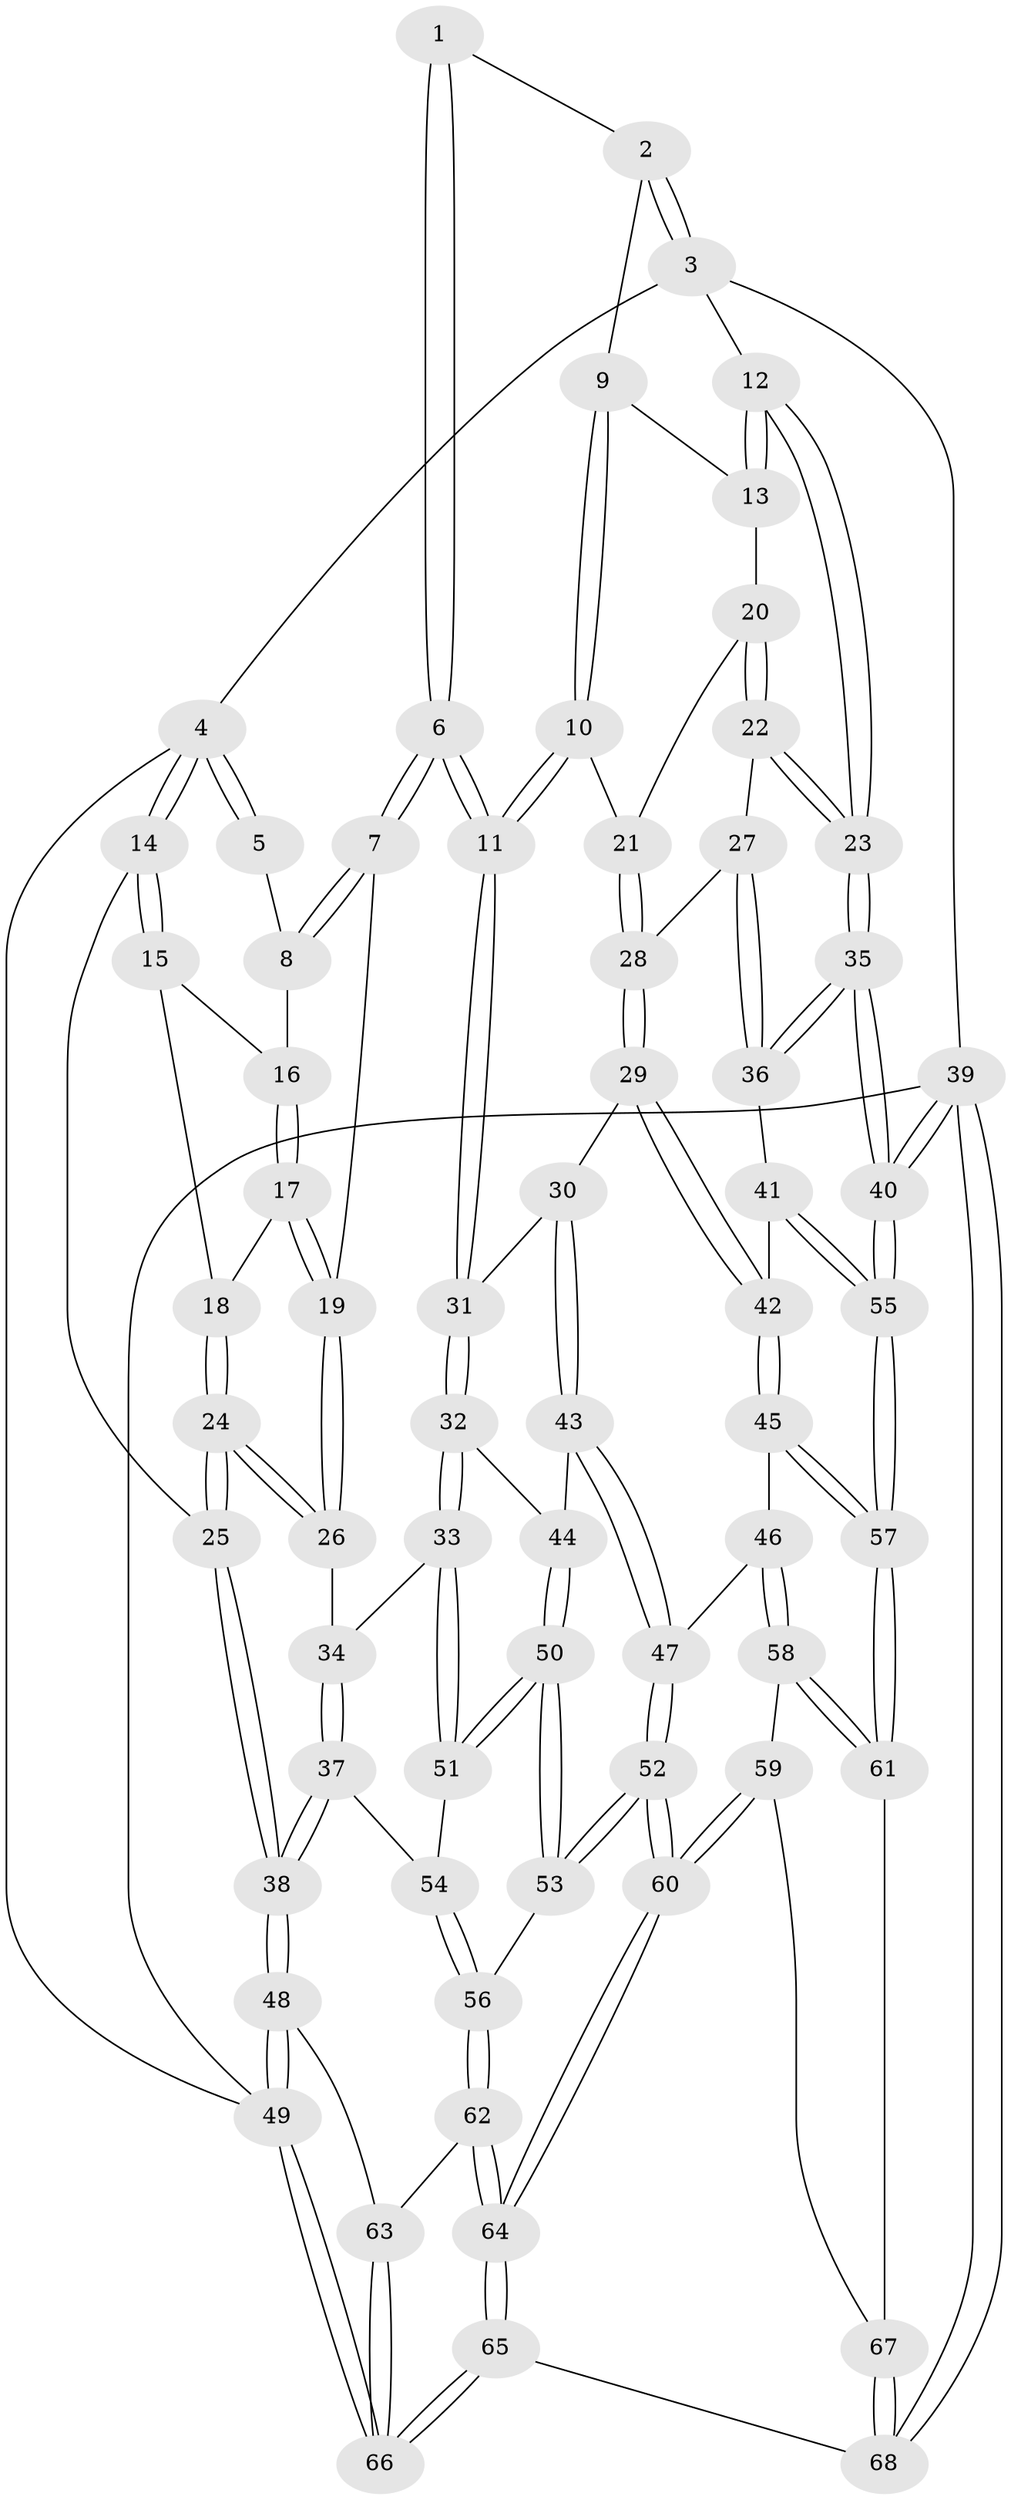 // Generated by graph-tools (version 1.1) at 2025/17/03/09/25 04:17:21]
// undirected, 68 vertices, 167 edges
graph export_dot {
graph [start="1"]
  node [color=gray90,style=filled];
  1 [pos="+0.34795866127432756+0"];
  2 [pos="+0.6471386727671202+0"];
  3 [pos="+1+0"];
  4 [pos="+0+0"];
  5 [pos="+0.24185642039847932+0"];
  6 [pos="+0.4260706727521243+0.21842990037238974"];
  7 [pos="+0.2716382209652147+0.19568366092293102"];
  8 [pos="+0.18577685997770085+0"];
  9 [pos="+0.6398608297645025+0"];
  10 [pos="+0.5752978109816123+0.13339127590151337"];
  11 [pos="+0.4470724795720647+0.23926232178965198"];
  12 [pos="+1+0"];
  13 [pos="+0.7317494194581617+0.07900727172115883"];
  14 [pos="+0+0"];
  15 [pos="+0.06735198164664215+0.05644895199669989"];
  16 [pos="+0.17476004062324527+0.00045928123010322003"];
  17 [pos="+0.12119645798765932+0.1309337267426292"];
  18 [pos="+0.07045524626552563+0.13176624104285323"];
  19 [pos="+0.20926630451853387+0.20993637587652342"];
  20 [pos="+0.7354190368344227+0.11926790809653093"];
  21 [pos="+0.6744770997707683+0.13994799232645488"];
  22 [pos="+0.8636371193113348+0.18588025199943517"];
  23 [pos="+1+0.0433966326067331"];
  24 [pos="+0+0.2469168428396913"];
  25 [pos="+0+0.2548445955475943"];
  26 [pos="+0.14585166845562647+0.2788332737439653"];
  27 [pos="+0.784483195766368+0.2800543845019534"];
  28 [pos="+0.7428756731875588+0.3166557821327188"];
  29 [pos="+0.6961760699453708+0.37648985204818175"];
  30 [pos="+0.537541090158418+0.3032817743666188"];
  31 [pos="+0.44932074407609257+0.2479332122739835"];
  32 [pos="+0.3988102758807646+0.34035055549950544"];
  33 [pos="+0.2889627329193391+0.44746821371295176"];
  34 [pos="+0.16062120293391546+0.3462161387960565"];
  35 [pos="+1+0.3158811869672336"];
  36 [pos="+0.9682879418836476+0.40281931696858386"];
  37 [pos="+0+0.5239054588621078"];
  38 [pos="+0+0.5784467454172774"];
  39 [pos="+1+1"];
  40 [pos="+1+0.9165069480827671"];
  41 [pos="+0.8597978828497513+0.4735728165728639"];
  42 [pos="+0.7276339361922172+0.4649233065249854"];
  43 [pos="+0.5257804425790291+0.5204685116590413"];
  44 [pos="+0.4743616742406671+0.5167739881009741"];
  45 [pos="+0.69977824479317+0.5357349191839145"];
  46 [pos="+0.6554569956282663+0.5767237755943581"];
  47 [pos="+0.6437509818467814+0.5802605400306076"];
  48 [pos="+0+0.6259861497028776"];
  49 [pos="+0+1"];
  50 [pos="+0.3917293545629591+0.6271530325452473"];
  51 [pos="+0.2816675655447982+0.4705010425434781"];
  52 [pos="+0.4616796496356406+0.7296299328839926"];
  53 [pos="+0.3966083550093962+0.6547759387531464"];
  54 [pos="+0.2502935314372017+0.490628119350194"];
  55 [pos="+1+0.8468128148753704"];
  56 [pos="+0.18965973157227609+0.6966361892013608"];
  57 [pos="+0.9844780478678189+0.8228367568920585"];
  58 [pos="+0.6925777006143686+0.7180632861438803"];
  59 [pos="+0.5982730021689465+0.8491662927172998"];
  60 [pos="+0.4688208762354267+0.837746937775521"];
  61 [pos="+0.9212779009522659+0.8280091993225182"];
  62 [pos="+0.13235372807996723+0.7413545814663398"];
  63 [pos="+0.08859308495513686+0.7481932788579033"];
  64 [pos="+0.4157053480203259+0.9076510253282584"];
  65 [pos="+0.36286425792688715+1"];
  66 [pos="+0.17658367379068757+1"];
  67 [pos="+0.6971455291824545+0.9021762682668004"];
  68 [pos="+0.6716686112227237+1"];
  1 -- 2;
  1 -- 6;
  1 -- 6;
  2 -- 3;
  2 -- 3;
  2 -- 9;
  3 -- 4;
  3 -- 12;
  3 -- 39;
  4 -- 5;
  4 -- 5;
  4 -- 14;
  4 -- 14;
  4 -- 49;
  5 -- 8;
  6 -- 7;
  6 -- 7;
  6 -- 11;
  6 -- 11;
  7 -- 8;
  7 -- 8;
  7 -- 19;
  8 -- 16;
  9 -- 10;
  9 -- 10;
  9 -- 13;
  10 -- 11;
  10 -- 11;
  10 -- 21;
  11 -- 31;
  11 -- 31;
  12 -- 13;
  12 -- 13;
  12 -- 23;
  12 -- 23;
  13 -- 20;
  14 -- 15;
  14 -- 15;
  14 -- 25;
  15 -- 16;
  15 -- 18;
  16 -- 17;
  16 -- 17;
  17 -- 18;
  17 -- 19;
  17 -- 19;
  18 -- 24;
  18 -- 24;
  19 -- 26;
  19 -- 26;
  20 -- 21;
  20 -- 22;
  20 -- 22;
  21 -- 28;
  21 -- 28;
  22 -- 23;
  22 -- 23;
  22 -- 27;
  23 -- 35;
  23 -- 35;
  24 -- 25;
  24 -- 25;
  24 -- 26;
  24 -- 26;
  25 -- 38;
  25 -- 38;
  26 -- 34;
  27 -- 28;
  27 -- 36;
  27 -- 36;
  28 -- 29;
  28 -- 29;
  29 -- 30;
  29 -- 42;
  29 -- 42;
  30 -- 31;
  30 -- 43;
  30 -- 43;
  31 -- 32;
  31 -- 32;
  32 -- 33;
  32 -- 33;
  32 -- 44;
  33 -- 34;
  33 -- 51;
  33 -- 51;
  34 -- 37;
  34 -- 37;
  35 -- 36;
  35 -- 36;
  35 -- 40;
  35 -- 40;
  36 -- 41;
  37 -- 38;
  37 -- 38;
  37 -- 54;
  38 -- 48;
  38 -- 48;
  39 -- 40;
  39 -- 40;
  39 -- 68;
  39 -- 68;
  39 -- 49;
  40 -- 55;
  40 -- 55;
  41 -- 42;
  41 -- 55;
  41 -- 55;
  42 -- 45;
  42 -- 45;
  43 -- 44;
  43 -- 47;
  43 -- 47;
  44 -- 50;
  44 -- 50;
  45 -- 46;
  45 -- 57;
  45 -- 57;
  46 -- 47;
  46 -- 58;
  46 -- 58;
  47 -- 52;
  47 -- 52;
  48 -- 49;
  48 -- 49;
  48 -- 63;
  49 -- 66;
  49 -- 66;
  50 -- 51;
  50 -- 51;
  50 -- 53;
  50 -- 53;
  51 -- 54;
  52 -- 53;
  52 -- 53;
  52 -- 60;
  52 -- 60;
  53 -- 56;
  54 -- 56;
  54 -- 56;
  55 -- 57;
  55 -- 57;
  56 -- 62;
  56 -- 62;
  57 -- 61;
  57 -- 61;
  58 -- 59;
  58 -- 61;
  58 -- 61;
  59 -- 60;
  59 -- 60;
  59 -- 67;
  60 -- 64;
  60 -- 64;
  61 -- 67;
  62 -- 63;
  62 -- 64;
  62 -- 64;
  63 -- 66;
  63 -- 66;
  64 -- 65;
  64 -- 65;
  65 -- 66;
  65 -- 66;
  65 -- 68;
  67 -- 68;
  67 -- 68;
}
